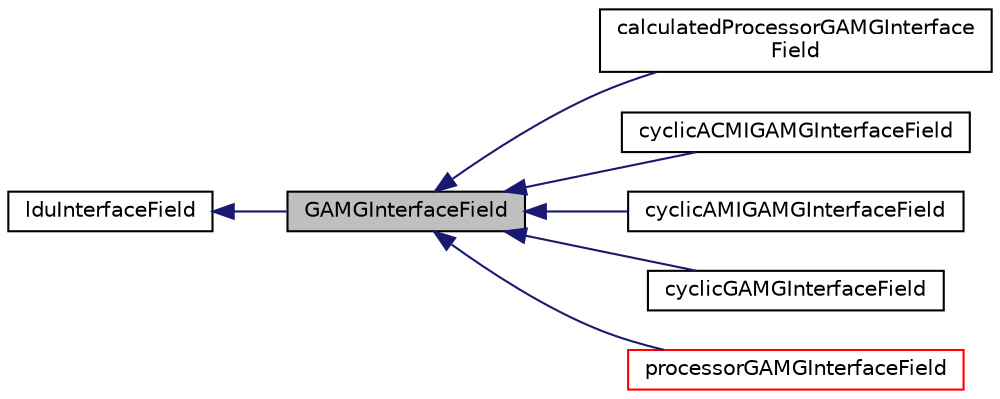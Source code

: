 digraph "GAMGInterfaceField"
{
  bgcolor="transparent";
  edge [fontname="Helvetica",fontsize="10",labelfontname="Helvetica",labelfontsize="10"];
  node [fontname="Helvetica",fontsize="10",shape=record];
  rankdir="LR";
  Node1 [label="GAMGInterfaceField",height=0.2,width=0.4,color="black", fillcolor="grey75", style="filled" fontcolor="black"];
  Node2 -> Node1 [dir="back",color="midnightblue",fontsize="10",style="solid",fontname="Helvetica"];
  Node2 [label="lduInterfaceField",height=0.2,width=0.4,color="black",URL="$classFoam_1_1lduInterfaceField.html",tooltip="An abstract base class for implicitly-coupled interface fields e.g. processor and cyclic patch fields..."];
  Node1 -> Node3 [dir="back",color="midnightblue",fontsize="10",style="solid",fontname="Helvetica"];
  Node3 [label="calculatedProcessorGAMGInterface\lField",height=0.2,width=0.4,color="black",URL="$classFoam_1_1calculatedProcessorGAMGInterfaceField.html",tooltip="GAMG agglomerated processor interface field. "];
  Node1 -> Node4 [dir="back",color="midnightblue",fontsize="10",style="solid",fontname="Helvetica"];
  Node4 [label="cyclicACMIGAMGInterfaceField",height=0.2,width=0.4,color="black",URL="$classFoam_1_1cyclicACMIGAMGInterfaceField.html",tooltip="GAMG agglomerated cyclic interface for Arbitrarily Coupled Mesh Interface (ACMI) fields. "];
  Node1 -> Node5 [dir="back",color="midnightblue",fontsize="10",style="solid",fontname="Helvetica"];
  Node5 [label="cyclicAMIGAMGInterfaceField",height=0.2,width=0.4,color="black",URL="$classFoam_1_1cyclicAMIGAMGInterfaceField.html",tooltip="GAMG agglomerated cyclic interface field. "];
  Node1 -> Node6 [dir="back",color="midnightblue",fontsize="10",style="solid",fontname="Helvetica"];
  Node6 [label="cyclicGAMGInterfaceField",height=0.2,width=0.4,color="black",URL="$classFoam_1_1cyclicGAMGInterfaceField.html",tooltip="GAMG agglomerated cyclic interface field. "];
  Node1 -> Node7 [dir="back",color="midnightblue",fontsize="10",style="solid",fontname="Helvetica"];
  Node7 [label="processorGAMGInterfaceField",height=0.2,width=0.4,color="red",URL="$classFoam_1_1processorGAMGInterfaceField.html",tooltip="GAMG agglomerated processor interface field. "];
}
